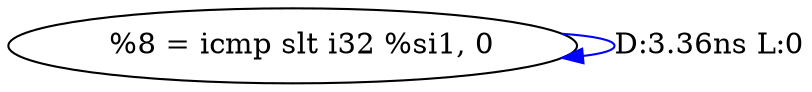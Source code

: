 digraph {
Node0x2b33320[label="  %8 = icmp slt i32 %si1, 0"];
Node0x2b33320 -> Node0x2b33320[label="D:3.36ns L:0",color=blue];
}
